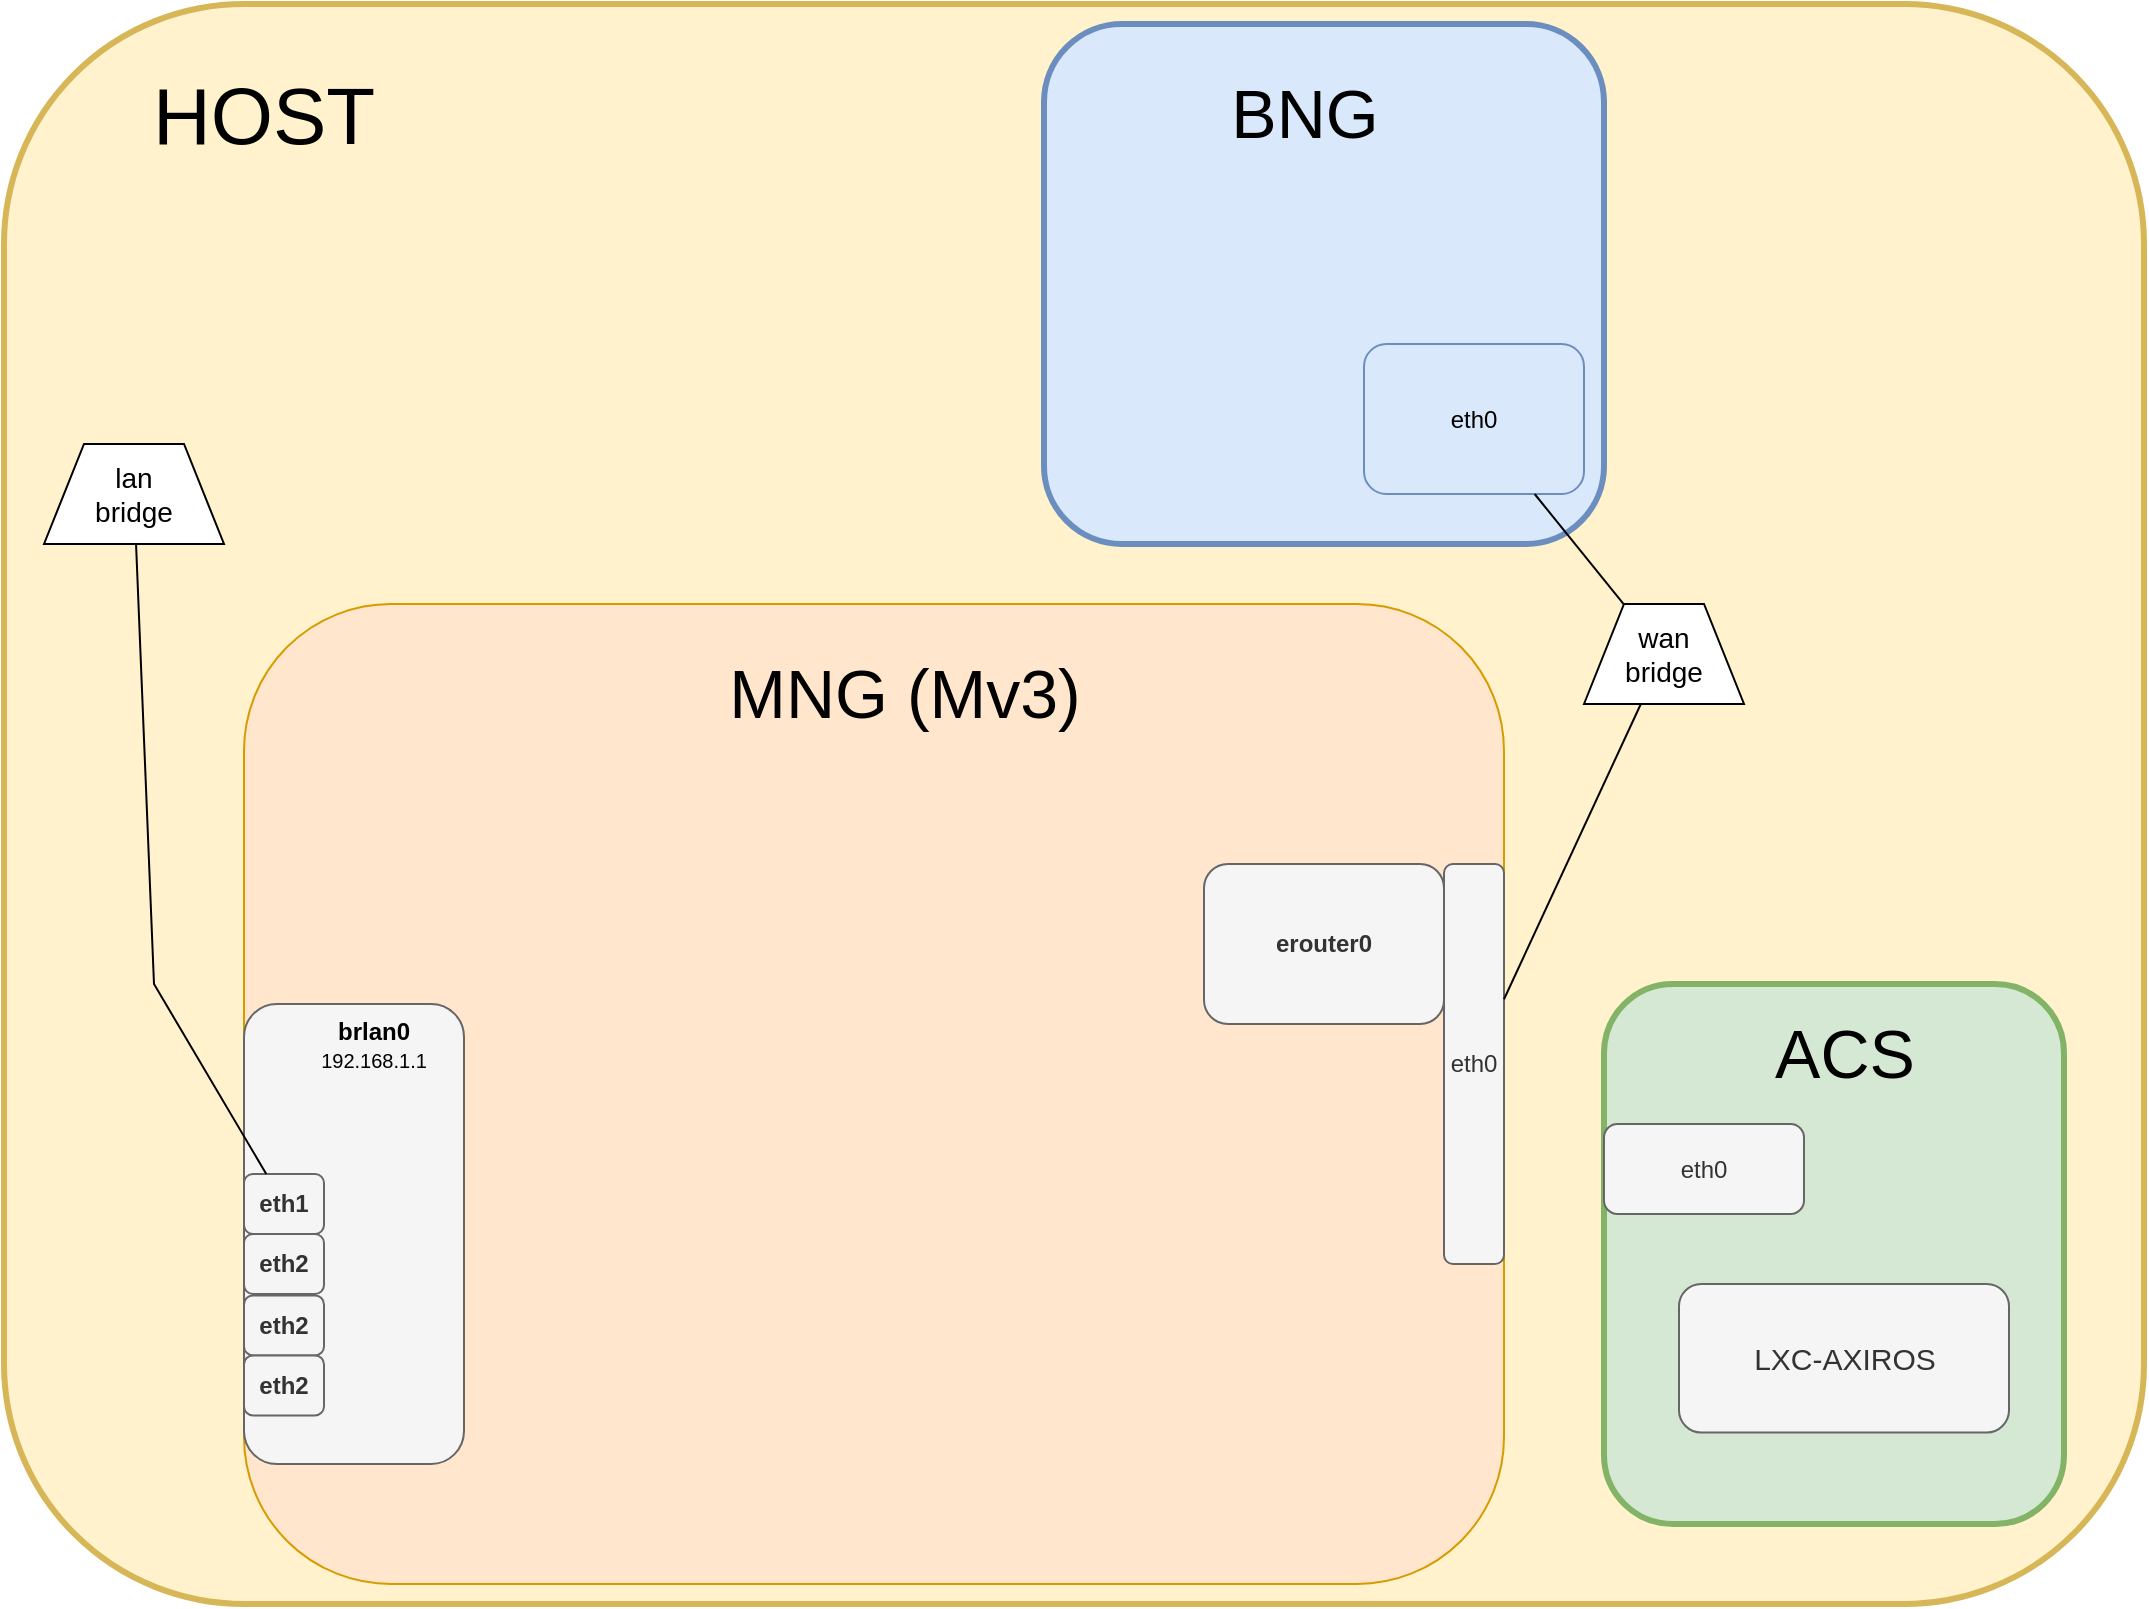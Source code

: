<mxfile version="21.1.2" type="device">
  <diagram name="Page-1" id="Axyi0ZO_WcJgHzGyMsrf">
    <mxGraphModel dx="6758" dy="1187" grid="1" gridSize="10" guides="1" tooltips="1" connect="1" arrows="1" fold="1" page="1" pageScale="1" pageWidth="1100" pageHeight="850" math="0" shadow="0">
      <root>
        <mxCell id="0" />
        <mxCell id="1" parent="0" />
        <mxCell id="D8F80IK6GejHwHV3GmlB-4" value="" style="rounded=1;whiteSpace=wrap;html=1;fillColor=#fff2cc;strokeColor=#d6b656;strokeWidth=3;" parent="1" vertex="1">
          <mxGeometry x="-5480" y="40" width="1070" height="800" as="geometry" />
        </mxCell>
        <mxCell id="BPUPT0OHVQ3fbzKF05TD-2" value="" style="rounded=1;whiteSpace=wrap;html=1;fillColor=#ffe6cc;strokeColor=#d79b00;fillStyle=auto;" parent="1" vertex="1">
          <mxGeometry x="-5360" y="340" width="630" height="490" as="geometry" />
        </mxCell>
        <mxCell id="ZdHZs-xIcd3arrK55Dnx-14" value="MNG (Mv3)" style="text;html=1;align=center;verticalAlign=middle;resizable=0;points=[];autosize=1;strokeColor=none;fillColor=none;fontSize=34;fontColor=default;fontStyle=0;" parent="1" vertex="1">
          <mxGeometry x="-5130" y="360" width="200" height="50" as="geometry" />
        </mxCell>
        <mxCell id="YyOdazKIApJBeC4s2K_R-1" value="HOST" style="text;html=1;strokeColor=none;fillColor=none;align=center;verticalAlign=middle;whiteSpace=wrap;rounded=0;fontSize=40;" parent="1" vertex="1">
          <mxGeometry x="-5380" y="80" width="60" height="30" as="geometry" />
        </mxCell>
        <mxCell id="jPhf9QpesXwXawj8Bi22-1" value="" style="rounded=1;whiteSpace=wrap;html=1;fillColor=#f5f5f5;fontColor=#333333;strokeColor=#666666;" parent="1" vertex="1">
          <mxGeometry x="-5360" y="540" width="110" height="230" as="geometry" />
        </mxCell>
        <mxCell id="jPhf9QpesXwXawj8Bi22-2" value="&lt;b&gt;&lt;font style=&quot;font-size: 12px;&quot;&gt;brlan0&lt;/font&gt;&lt;/b&gt;&lt;br&gt;&lt;div style=&quot;&quot;&gt;&lt;span style=&quot;background-color: initial;&quot;&gt;&lt;font style=&quot;font-size: 10px;&quot;&gt;192.168.1.1&lt;/font&gt;&lt;/span&gt;&lt;/div&gt;" style="text;strokeColor=none;align=center;fillColor=none;html=1;verticalAlign=top;whiteSpace=wrap;rounded=1;" parent="1" vertex="1">
          <mxGeometry x="-5350" y="540" width="110" height="70" as="geometry" />
        </mxCell>
        <mxCell id="jPhf9QpesXwXawj8Bi22-3" value="&lt;b&gt;eth1&lt;/b&gt;" style="rounded=1;whiteSpace=wrap;html=1;fillColor=#f5f5f5;fontColor=#333333;strokeColor=#666666;" parent="1" vertex="1">
          <mxGeometry x="-5360" y="625" width="40" height="30" as="geometry" />
        </mxCell>
        <mxCell id="jPhf9QpesXwXawj8Bi22-4" value="eth0" style="rounded=1;whiteSpace=wrap;html=1;fillColor=#f5f5f5;fontColor=#333333;strokeColor=#666666;" parent="1" vertex="1">
          <mxGeometry x="-4760" y="470" width="30" height="200" as="geometry" />
        </mxCell>
        <mxCell id="jPhf9QpesXwXawj8Bi22-5" value="&lt;b&gt;erouter0&lt;br&gt;&lt;/b&gt;" style="rounded=1;whiteSpace=wrap;html=1;align=center;fillColor=#f5f5f5;fontColor=#333333;strokeColor=#666666;" parent="1" vertex="1">
          <mxGeometry x="-4880" y="470" width="120" height="80" as="geometry" />
        </mxCell>
        <mxCell id="jPhf9QpesXwXawj8Bi22-6" value="wan&lt;br&gt;bridge" style="shape=trapezoid;perimeter=trapezoidPerimeter;whiteSpace=wrap;html=1;fixedSize=1;fontSize=14;" parent="1" vertex="1">
          <mxGeometry x="-4690" y="340" width="80" height="50" as="geometry" />
        </mxCell>
        <mxCell id="jPhf9QpesXwXawj8Bi22-7" value="" style="rounded=1;whiteSpace=wrap;html=1;fillColor=#d5e8d4;strokeColor=#82b366;strokeWidth=3;" parent="1" vertex="1">
          <mxGeometry x="-4680" y="530" width="230" height="270" as="geometry" />
        </mxCell>
        <mxCell id="jPhf9QpesXwXawj8Bi22-11" value="eth0" style="rounded=1;whiteSpace=wrap;html=1;fillColor=#f5f5f5;fontColor=#333333;strokeColor=#666666;" parent="1" vertex="1">
          <mxGeometry x="-4680" y="600" width="100" height="45" as="geometry" />
        </mxCell>
        <mxCell id="jPhf9QpesXwXawj8Bi22-14" value="LXC-AXIROS" style="rounded=1;whiteSpace=wrap;html=1;fillColor=#f5f5f5;fontColor=#333333;strokeColor=#666666;fontSize=15;" parent="1" vertex="1">
          <mxGeometry x="-4642.5" y="680" width="165" height="74.29" as="geometry" />
        </mxCell>
        <mxCell id="VWxw-bLilHhJzbKpekQc-1" value="&lt;b&gt;eth2&lt;/b&gt;" style="rounded=1;whiteSpace=wrap;html=1;fillColor=#f5f5f5;fontColor=#333333;strokeColor=#666666;" parent="1" vertex="1">
          <mxGeometry x="-5360" y="655" width="40" height="30" as="geometry" />
        </mxCell>
        <mxCell id="VWxw-bLilHhJzbKpekQc-2" value="&lt;b&gt;eth2&lt;/b&gt;" style="rounded=1;whiteSpace=wrap;html=1;fillColor=#f5f5f5;fontColor=#333333;strokeColor=#666666;" parent="1" vertex="1">
          <mxGeometry x="-5360" y="685.71" width="40" height="30" as="geometry" />
        </mxCell>
        <mxCell id="VWxw-bLilHhJzbKpekQc-3" value="&lt;b&gt;eth2&lt;/b&gt;" style="rounded=1;whiteSpace=wrap;html=1;fillColor=#f5f5f5;fontColor=#333333;strokeColor=#666666;" parent="1" vertex="1">
          <mxGeometry x="-5360" y="715.71" width="40" height="30" as="geometry" />
        </mxCell>
        <mxCell id="VWxw-bLilHhJzbKpekQc-5" value="" style="endArrow=none;html=1;rounded=0;" parent="1" source="VEIhGE11iWbtG9OPqQKF-5" target="jPhf9QpesXwXawj8Bi22-3" edge="1">
          <mxGeometry width="50" height="50" relative="1" as="geometry">
            <mxPoint x="-5419.615" y="525" as="sourcePoint" />
            <mxPoint x="-4620" y="480" as="targetPoint" />
            <Array as="points">
              <mxPoint x="-5405" y="530" />
            </Array>
          </mxGeometry>
        </mxCell>
        <mxCell id="VWxw-bLilHhJzbKpekQc-7" value="" style="endArrow=none;html=1;rounded=0;" parent="1" source="jPhf9QpesXwXawj8Bi22-6" target="jPhf9QpesXwXawj8Bi22-4" edge="1">
          <mxGeometry width="50" height="50" relative="1" as="geometry">
            <mxPoint x="-5409.615" y="535" as="sourcePoint" />
            <mxPoint x="-5340.385" y="635" as="targetPoint" />
          </mxGeometry>
        </mxCell>
        <mxCell id="VEIhGE11iWbtG9OPqQKF-1" value="" style="rounded=1;whiteSpace=wrap;html=1;fillColor=#dae8fc;strokeColor=#6c8ebf;strokeWidth=3;" vertex="1" parent="1">
          <mxGeometry x="-4960" y="50" width="280" height="260" as="geometry" />
        </mxCell>
        <mxCell id="VEIhGE11iWbtG9OPqQKF-2" value="eth0" style="rounded=1;whiteSpace=wrap;html=1;fillColor=#dae8fc;strokeColor=#6c8ebf;" vertex="1" parent="1">
          <mxGeometry x="-4800" y="210" width="110" height="75" as="geometry" />
        </mxCell>
        <mxCell id="VEIhGE11iWbtG9OPqQKF-5" value="lan&lt;br&gt;bridge" style="shape=trapezoid;perimeter=trapezoidPerimeter;whiteSpace=wrap;html=1;fixedSize=1;fontSize=14;" vertex="1" parent="1">
          <mxGeometry x="-5460" y="260" width="90" height="50" as="geometry" />
        </mxCell>
        <mxCell id="VEIhGE11iWbtG9OPqQKF-6" value="" style="endArrow=none;html=1;rounded=0;" edge="1" parent="1" source="jPhf9QpesXwXawj8Bi22-6" target="VEIhGE11iWbtG9OPqQKF-2">
          <mxGeometry width="50" height="50" relative="1" as="geometry">
            <mxPoint x="-4943.846" y="305.385" as="sourcePoint" />
            <mxPoint x="-5040" y="516" as="targetPoint" />
          </mxGeometry>
        </mxCell>
        <mxCell id="VEIhGE11iWbtG9OPqQKF-7" value="BNG" style="text;html=1;align=center;verticalAlign=middle;resizable=0;points=[];autosize=1;strokeColor=none;fillColor=none;fontSize=34;fontColor=default;fontStyle=0;" vertex="1" parent="1">
          <mxGeometry x="-4880" y="70" width="100" height="50" as="geometry" />
        </mxCell>
        <mxCell id="VEIhGE11iWbtG9OPqQKF-8" value="ACS" style="text;html=1;align=center;verticalAlign=middle;resizable=0;points=[];autosize=1;strokeColor=none;fillColor=none;fontSize=34;fontColor=default;fontStyle=0;" vertex="1" parent="1">
          <mxGeometry x="-4605" y="540" width="90" height="50" as="geometry" />
        </mxCell>
      </root>
    </mxGraphModel>
  </diagram>
</mxfile>
